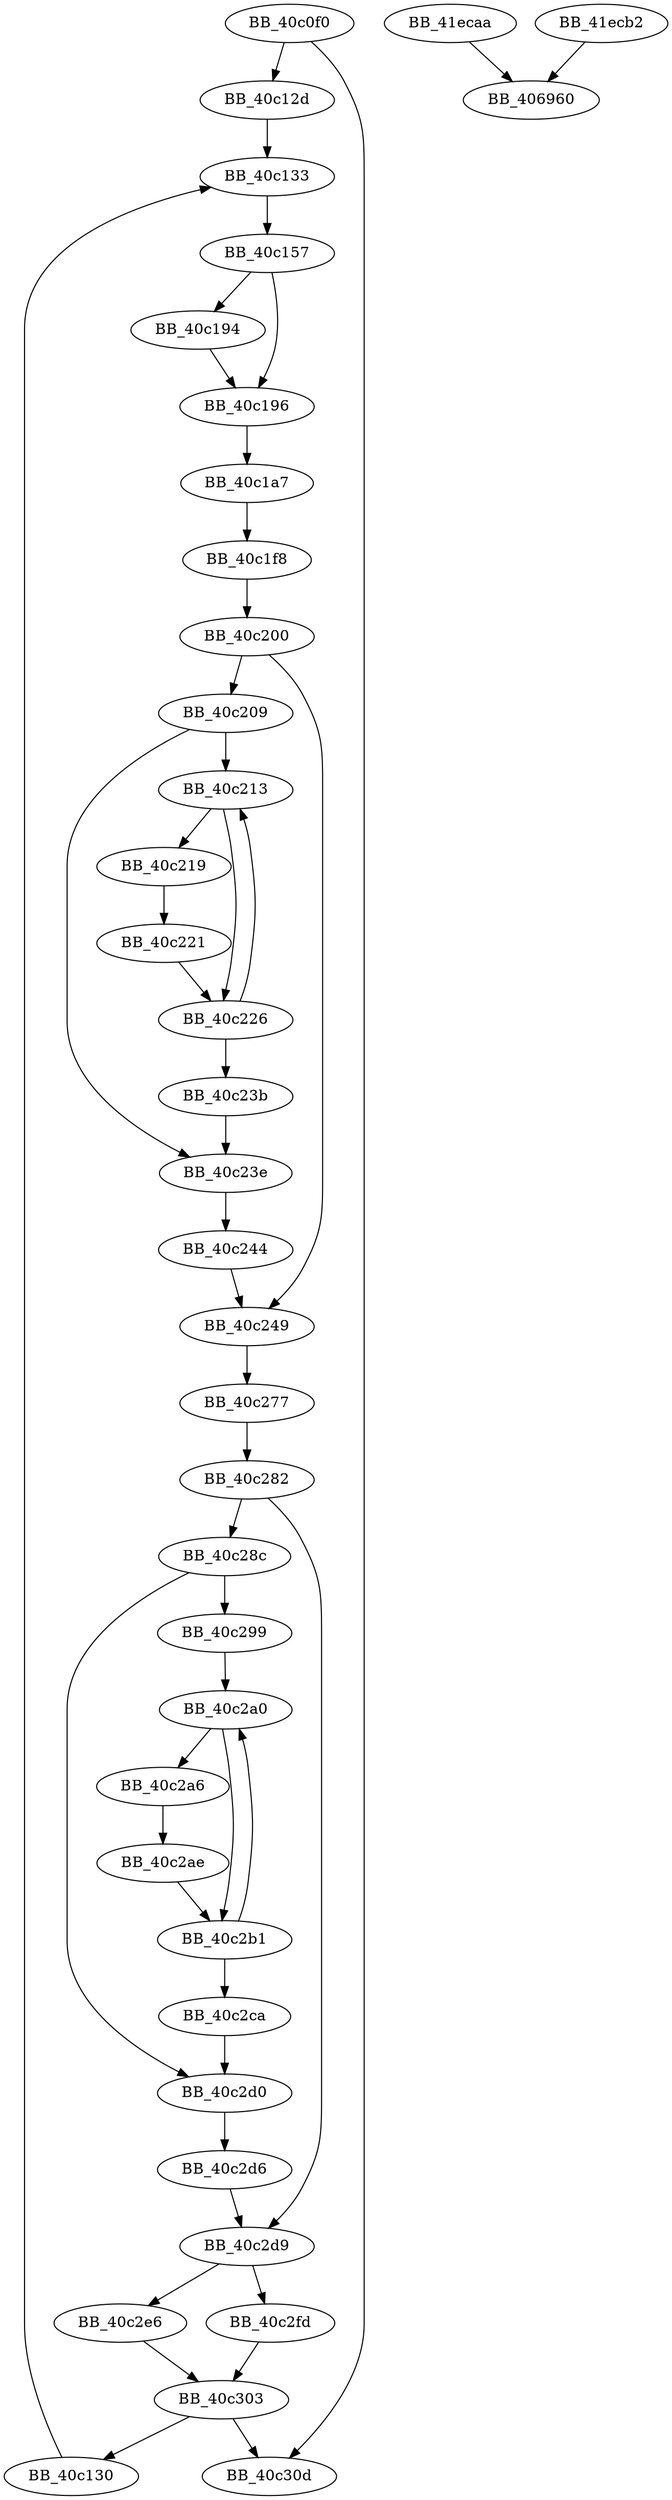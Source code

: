 DiGraph sub_40C0F0{
BB_40c0f0->BB_40c12d
BB_40c0f0->BB_40c30d
BB_40c12d->BB_40c133
BB_40c130->BB_40c133
BB_40c133->BB_40c157
BB_40c157->BB_40c194
BB_40c157->BB_40c196
BB_40c194->BB_40c196
BB_40c196->BB_40c1a7
BB_40c1a7->BB_40c1f8
BB_40c1f8->BB_40c200
BB_40c200->BB_40c209
BB_40c200->BB_40c249
BB_40c209->BB_40c213
BB_40c209->BB_40c23e
BB_40c213->BB_40c219
BB_40c213->BB_40c226
BB_40c219->BB_40c221
BB_40c221->BB_40c226
BB_40c226->BB_40c213
BB_40c226->BB_40c23b
BB_40c23b->BB_40c23e
BB_40c23e->BB_40c244
BB_40c244->BB_40c249
BB_40c249->BB_40c277
BB_40c277->BB_40c282
BB_40c282->BB_40c28c
BB_40c282->BB_40c2d9
BB_40c28c->BB_40c299
BB_40c28c->BB_40c2d0
BB_40c299->BB_40c2a0
BB_40c2a0->BB_40c2a6
BB_40c2a0->BB_40c2b1
BB_40c2a6->BB_40c2ae
BB_40c2ae->BB_40c2b1
BB_40c2b1->BB_40c2a0
BB_40c2b1->BB_40c2ca
BB_40c2ca->BB_40c2d0
BB_40c2d0->BB_40c2d6
BB_40c2d6->BB_40c2d9
BB_40c2d9->BB_40c2e6
BB_40c2d9->BB_40c2fd
BB_40c2e6->BB_40c303
BB_40c2fd->BB_40c303
BB_40c303->BB_40c130
BB_40c303->BB_40c30d
BB_41ecaa->BB_406960
BB_41ecb2->BB_406960
}
